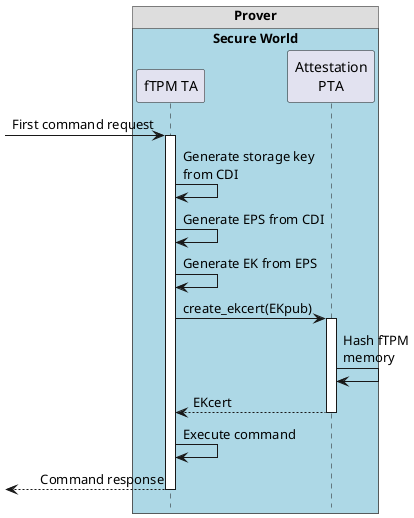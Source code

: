 @startuml tpm initialization
!pragma teoz true
hide footbox

skinparam NoteTextAlignment center

[-> "fTPM TA"++: First command request

"fTPM TA" -> "fTPM TA": Generate storage key\nfrom CDI
"fTPM TA" -> "fTPM TA": Generate EPS from CDI
"fTPM TA" -> "fTPM TA": Generate EK from EPS

"fTPM TA" -> "Attestation\nPTA" ++: create_ekcert(EKpub)

' "Attestation\nPTA" -> "fTPM TA": Read memory
"Attestation\nPTA" -> "Attestation\nPTA": Hash fTPM\nmemory
"fTPM TA" <-- "Attestation\nPTA" --: EKcert

"fTPM TA" -> "fTPM TA": Execute command
[<-- "fTPM TA"--: Command response

box "Prover"
    box "Secure World" #LightBlue
    participant "fTPM TA"
    participant "Attestation\nPTA"
    end box
end box

@enduml
